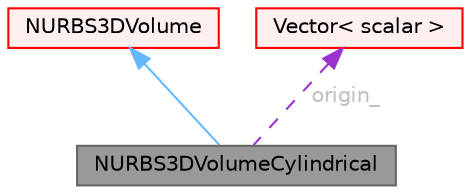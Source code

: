 digraph "NURBS3DVolumeCylindrical"
{
 // LATEX_PDF_SIZE
  bgcolor="transparent";
  edge [fontname=Helvetica,fontsize=10,labelfontname=Helvetica,labelfontsize=10];
  node [fontname=Helvetica,fontsize=10,shape=box,height=0.2,width=0.4];
  Node1 [id="Node000001",label="NURBS3DVolumeCylindrical",height=0.2,width=0.4,color="gray40", fillcolor="grey60", style="filled", fontcolor="black",tooltip="Calculation of adjoint based sensitivities at wall faces."];
  Node2 -> Node1 [id="edge1_Node000001_Node000002",dir="back",color="steelblue1",style="solid",tooltip=" "];
  Node2 [id="Node000002",label="NURBS3DVolume",height=0.2,width=0.4,color="red", fillcolor="#FFF0F0", style="filled",URL="$classFoam_1_1NURBS3DVolume.html",tooltip="NURBS3DVolume morpher. Includes support functions for gradient computations Base class providing supp..."];
  Node67 -> Node1 [id="edge2_Node000001_Node000067",dir="back",color="darkorchid3",style="dashed",tooltip=" ",label=" origin_",fontcolor="grey" ];
  Node67 [id="Node000067",label="Vector\< scalar \>",height=0.2,width=0.4,color="red", fillcolor="#FFF0F0", style="filled",URL="$classFoam_1_1Vector.html",tooltip=" "];
}
